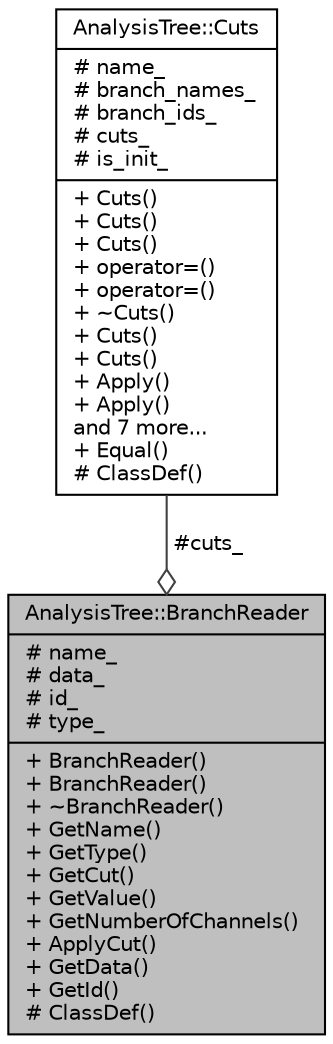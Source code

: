 digraph "AnalysisTree::BranchReader"
{
  edge [fontname="Helvetica",fontsize="10",labelfontname="Helvetica",labelfontsize="10"];
  node [fontname="Helvetica",fontsize="10",shape=record];
  Node1 [label="{AnalysisTree::BranchReader\n|# name_\l# data_\l# id_\l# type_\l|+ BranchReader()\l+ BranchReader()\l+ ~BranchReader()\l+ GetName()\l+ GetType()\l+ GetCut()\l+ GetValue()\l+ GetNumberOfChannels()\l+ ApplyCut()\l+ GetData()\l+ GetId()\l# ClassDef()\l}",height=0.2,width=0.4,color="black", fillcolor="grey75", style="filled", fontcolor="black"];
  Node2 -> Node1 [color="grey25",fontsize="10",style="solid",label=" #cuts_" ,arrowhead="odiamond",fontname="Helvetica"];
  Node2 [label="{AnalysisTree::Cuts\n|# name_\l# branch_names_\l# branch_ids_\l# cuts_\l# is_init_\l|+ Cuts()\l+ Cuts()\l+ Cuts()\l+ operator=()\l+ operator=()\l+ ~Cuts()\l+ Cuts()\l+ Cuts()\l+ Apply()\l+ Apply()\land 7 more...\l+ Equal()\l# ClassDef()\l}",height=0.2,width=0.4,color="black", fillcolor="white", style="filled",URL="$d5/dce/classAnalysisTree_1_1Cuts.html",tooltip="Cuts holds list of SimpleCuts and provides Apply function which subsequently applies cuts..."];
}
